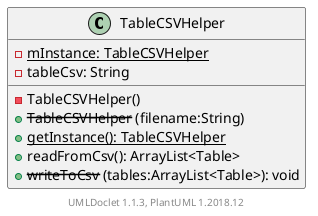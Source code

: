 @startuml

    class TableCSVHelper [[../sg/edu/ntu/scse/cz2002/util/TableCSVHelper.html]] {
        {static} -mInstance: TableCSVHelper
        -tableCsv: String
        -TableCSVHelper()
        + --TableCSVHelper-- (filename:String)
        {static} +getInstance(): TableCSVHelper
        +readFromCsv(): ArrayList<Table>
        + --writeToCsv-- (tables:ArrayList<Table>): void
    }


    center footer UMLDoclet 1.1.3, PlantUML 1.2018.12
@enduml
